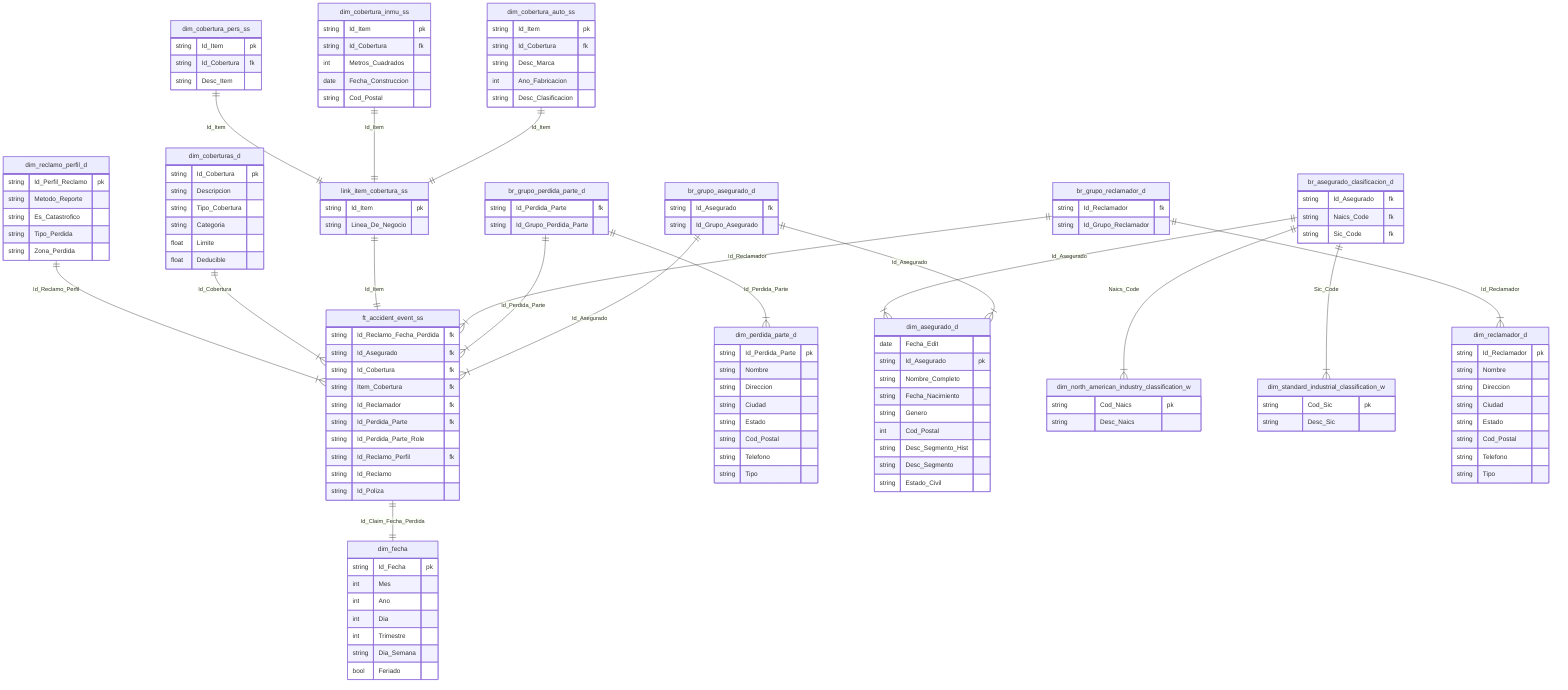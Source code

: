 erDiagram


br_grupo_asegurado_d ||--|{ ft_accident_event_ss : "Id_Asegurado"
br_grupo_perdida_parte_d ||--|{ ft_accident_event_ss : "Id_Perdida_Parte"
br_grupo_perdida_parte_d ||--|{ dim_perdida_parte_d : "Id_Perdida_Parte"
br_grupo_asegurado_d ||--|{ dim_asegurado_d : "Id_Asegurado"
ft_accident_event_ss ||--|| dim_fecha : "Id_Claim_Fecha_Perdida"
br_asegurado_clasificacion_d ||--|{ dim_asegurado_d : "Id_Asegurado"
br_asegurado_clasificacion_d ||--|{ dim_north_american_industry_classification_w : "Naics_Code"
br_asegurado_clasificacion_d ||--|{ dim_standard_industrial_classification_w : "Sic_Code"
br_grupo_reclamador_d ||--|{ ft_accident_event_ss : "Id_Reclamador"
br_grupo_reclamador_d ||--|{ dim_reclamador_d : "Id_Reclamador"

%% Supertypes and subtypes
link_item_cobertura_ss ||--|| ft_accident_event_ss: Id_Item
dim_cobertura_auto_ss ||--|| link_item_cobertura_ss: Id_Item
dim_cobertura_inmu_ss ||--|| link_item_cobertura_ss: Id_Item
dim_cobertura_pers_ss ||--|| link_item_cobertura_ss: Id_Item


dim_coberturas_d ||--|{ ft_accident_event_ss : 
    "Id_Cobertura"
dim_reclamo_perfil_d ||--|{ ft_accident_event_ss : Id_Reclamo_Perfil


%% Fact
ft_accident_event_ss {
    %% falta la dimension de month end
    string Id_Reclamo_Fecha_Perdida fk
    string Id_Asegurado fk
    string Id_Cobertura fk
    string Item_Cobertura fk
    string Id_Reclamador fk
    string Id_Perdida_Parte fk
    string Id_Perdida_Parte_Role 
    string Id_Reclamo_Perfil fk
    string Id_Reclamo
    string Id_Poliza
}


%% Dimension Role Playing
dim_fecha {
    string Id_Fecha pk
    int Mes
    int Ano
    int Dia
    int Trimestre
    string Dia_Semana
    bool Feriado
}



br_grupo_asegurado_d {
    string Id_Asegurado fk
    string Id_Grupo_Asegurado
}


dim_asegurado_d {
    date Fecha_Edit
    string Id_Asegurado pk
    string Nombre_Completo
    string Fecha_Nacimiento 
    string Genero
    int Cod_Postal
    string Desc_Segmento_Hist
    string Desc_Segmento
    string Estado_Civil
}

%% Bridge
br_asegurado_clasificacion_d {
    string Id_Asegurado fk
    string Naics_Code fk
    string Sic_Code fk
}

dim_north_american_industry_classification_w {
    string Cod_Naics pk
    string Desc_Naics
}

dim_standard_industrial_classification_w {
    string Cod_Sic pk
    string Desc_Sic
}





%% SUPERTYPES AND SUBTYPES

%% SUPERTYPE
link_item_cobertura_ss {
    string Id_Item pk
    string Linea_De_Negocio
}

%% SUBTYPE
dim_cobertura_auto_ss {
    string Id_Item pk
    string Id_Cobertura fk
    string Desc_Marca
    int Ano_Fabricacion
    string Desc_Clasificacion
}

%% SUBTYPE
dim_cobertura_inmu_ss {
    string Id_Item pk
    string Id_Cobertura fk
    int Metros_Cuadrados
    date Fecha_Construccion
    string Cod_Postal
}

%% SUBTYPE
dim_cobertura_pers_ss {
    string Id_Item pk
    string Id_Cobertura fk
    string Desc_Item
}



%% Coverages descriptiva
dim_coberturas_d {
    string Id_Cobertura pk
    string Descripcion
    string Tipo_Cobertura
    string Categoria
    float Limite
    float Deducible
}


dim_reclamo_perfil_d {
    string Id_Perfil_Reclamo pk
    string Metodo_Reporte
    string Es_Catastrofico
    string Tipo_Perdida
    string Zona_Perdida
}


br_grupo_reclamador_d {
    string Id_Reclamador fk
    string Id_Grupo_Reclamador
}

br_grupo_perdida_parte_d {
    string Id_Perdida_Parte fk
    string Id_Grupo_Perdida_Parte
}


dim_perdida_parte_d {
    string Id_Perdida_Parte pk
    string Nombre
    string Direccion
    string Ciudad
    string Estado
    string Cod_Postal
    string Telefono
    string Tipo

}


dim_reclamador_d {
    string Id_Reclamador pk
    string Nombre
    string Direccion
    string Ciudad
    string Estado
    string Cod_Postal
    string Telefono
    string Tipo
}